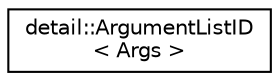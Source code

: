 digraph "Graphical Class Hierarchy"
{
  edge [fontname="Helvetica",fontsize="10",labelfontname="Helvetica",labelfontsize="10"];
  node [fontname="Helvetica",fontsize="10",shape=record];
  rankdir="LR";
  Node0 [label="detail::ArgumentListID\l\< Args \>",height=0.2,width=0.4,color="black", fillcolor="white", style="filled",URL="$structdetail_1_1_argument_list_i_d.html"];
}
